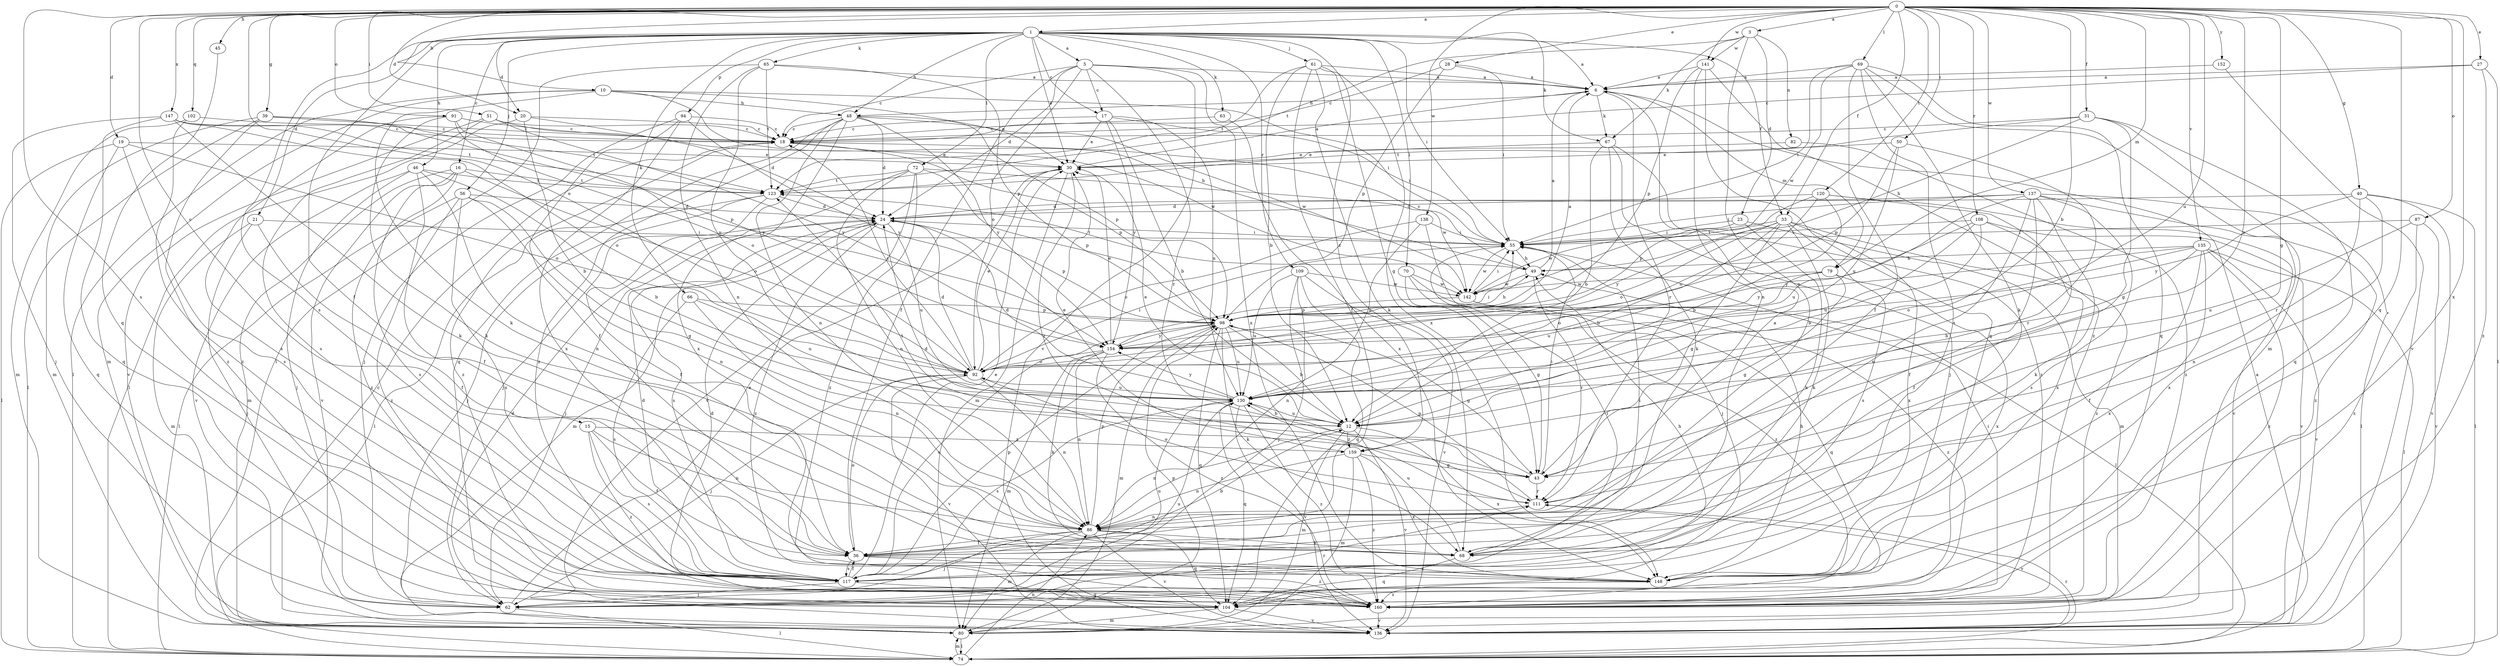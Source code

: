 strict digraph  {
0;
1;
3;
5;
6;
10;
12;
15;
16;
17;
18;
19;
20;
21;
23;
24;
27;
28;
30;
31;
33;
36;
39;
40;
43;
45;
46;
48;
49;
50;
51;
55;
56;
61;
62;
63;
65;
66;
67;
68;
69;
70;
72;
74;
79;
80;
82;
86;
87;
91;
92;
94;
98;
102;
104;
108;
109;
111;
117;
120;
123;
130;
135;
136;
137;
138;
141;
142;
147;
148;
152;
154;
159;
160;
0 -> 1  [label=a];
0 -> 3  [label=a];
0 -> 10  [label=b];
0 -> 12  [label=b];
0 -> 15  [label=c];
0 -> 19  [label=d];
0 -> 20  [label=d];
0 -> 27  [label=e];
0 -> 28  [label=e];
0 -> 31  [label=f];
0 -> 33  [label=f];
0 -> 39  [label=g];
0 -> 40  [label=g];
0 -> 43  [label=g];
0 -> 45  [label=h];
0 -> 50  [label=i];
0 -> 51  [label=i];
0 -> 69  [label=l];
0 -> 79  [label=m];
0 -> 87  [label=o];
0 -> 91  [label=o];
0 -> 92  [label=o];
0 -> 102  [label=q];
0 -> 104  [label=q];
0 -> 108  [label=r];
0 -> 117  [label=s];
0 -> 120  [label=t];
0 -> 130  [label=u];
0 -> 135  [label=v];
0 -> 137  [label=w];
0 -> 138  [label=w];
0 -> 141  [label=w];
0 -> 147  [label=x];
0 -> 148  [label=x];
0 -> 152  [label=y];
0 -> 159  [label=z];
1 -> 5  [label=a];
1 -> 6  [label=a];
1 -> 16  [label=c];
1 -> 17  [label=c];
1 -> 20  [label=d];
1 -> 21  [label=d];
1 -> 30  [label=e];
1 -> 33  [label=f];
1 -> 36  [label=f];
1 -> 46  [label=h];
1 -> 48  [label=h];
1 -> 55  [label=i];
1 -> 56  [label=j];
1 -> 61  [label=j];
1 -> 63  [label=k];
1 -> 65  [label=k];
1 -> 66  [label=k];
1 -> 67  [label=k];
1 -> 70  [label=l];
1 -> 72  [label=l];
1 -> 94  [label=p];
1 -> 109  [label=r];
1 -> 117  [label=s];
1 -> 159  [label=z];
3 -> 23  [label=d];
3 -> 67  [label=k];
3 -> 82  [label=n];
3 -> 86  [label=n];
3 -> 123  [label=t];
3 -> 141  [label=w];
5 -> 6  [label=a];
5 -> 17  [label=c];
5 -> 18  [label=c];
5 -> 24  [label=d];
5 -> 36  [label=f];
5 -> 92  [label=o];
5 -> 111  [label=r];
5 -> 136  [label=v];
5 -> 148  [label=x];
6 -> 48  [label=h];
6 -> 67  [label=k];
6 -> 79  [label=m];
6 -> 111  [label=r];
10 -> 30  [label=e];
10 -> 48  [label=h];
10 -> 49  [label=h];
10 -> 55  [label=i];
10 -> 68  [label=k];
10 -> 74  [label=l];
10 -> 80  [label=m];
12 -> 30  [label=e];
12 -> 80  [label=m];
12 -> 86  [label=n];
12 -> 130  [label=u];
12 -> 136  [label=v];
12 -> 148  [label=x];
12 -> 159  [label=z];
15 -> 36  [label=f];
15 -> 86  [label=n];
15 -> 117  [label=s];
15 -> 159  [label=z];
15 -> 160  [label=z];
16 -> 80  [label=m];
16 -> 92  [label=o];
16 -> 117  [label=s];
16 -> 123  [label=t];
16 -> 136  [label=v];
16 -> 160  [label=z];
17 -> 12  [label=b];
17 -> 18  [label=c];
17 -> 30  [label=e];
17 -> 55  [label=i];
17 -> 130  [label=u];
17 -> 154  [label=y];
18 -> 30  [label=e];
18 -> 98  [label=p];
18 -> 160  [label=z];
19 -> 30  [label=e];
19 -> 74  [label=l];
19 -> 92  [label=o];
19 -> 104  [label=q];
19 -> 117  [label=s];
20 -> 12  [label=b];
20 -> 18  [label=c];
20 -> 24  [label=d];
20 -> 74  [label=l];
21 -> 36  [label=f];
21 -> 55  [label=i];
21 -> 62  [label=j];
21 -> 80  [label=m];
23 -> 55  [label=i];
23 -> 68  [label=k];
23 -> 80  [label=m];
23 -> 142  [label=w];
24 -> 55  [label=i];
24 -> 62  [label=j];
24 -> 80  [label=m];
24 -> 98  [label=p];
24 -> 117  [label=s];
24 -> 130  [label=u];
24 -> 160  [label=z];
27 -> 6  [label=a];
27 -> 18  [label=c];
27 -> 74  [label=l];
27 -> 160  [label=z];
28 -> 6  [label=a];
28 -> 18  [label=c];
28 -> 55  [label=i];
28 -> 98  [label=p];
30 -> 6  [label=a];
30 -> 80  [label=m];
30 -> 111  [label=r];
30 -> 123  [label=t];
31 -> 18  [label=c];
31 -> 43  [label=g];
31 -> 49  [label=h];
31 -> 104  [label=q];
31 -> 111  [label=r];
31 -> 123  [label=t];
33 -> 12  [label=b];
33 -> 43  [label=g];
33 -> 55  [label=i];
33 -> 68  [label=k];
33 -> 92  [label=o];
33 -> 117  [label=s];
33 -> 148  [label=x];
33 -> 154  [label=y];
33 -> 160  [label=z];
36 -> 12  [label=b];
36 -> 92  [label=o];
36 -> 117  [label=s];
36 -> 148  [label=x];
36 -> 160  [label=z];
39 -> 18  [label=c];
39 -> 74  [label=l];
39 -> 80  [label=m];
39 -> 98  [label=p];
39 -> 123  [label=t];
39 -> 160  [label=z];
40 -> 24  [label=d];
40 -> 74  [label=l];
40 -> 86  [label=n];
40 -> 136  [label=v];
40 -> 148  [label=x];
40 -> 154  [label=y];
43 -> 24  [label=d];
43 -> 55  [label=i];
43 -> 111  [label=r];
43 -> 123  [label=t];
45 -> 104  [label=q];
46 -> 12  [label=b];
46 -> 36  [label=f];
46 -> 62  [label=j];
46 -> 86  [label=n];
46 -> 123  [label=t];
46 -> 136  [label=v];
48 -> 18  [label=c];
48 -> 24  [label=d];
48 -> 86  [label=n];
48 -> 98  [label=p];
48 -> 104  [label=q];
48 -> 142  [label=w];
48 -> 148  [label=x];
48 -> 154  [label=y];
48 -> 160  [label=z];
49 -> 6  [label=a];
49 -> 18  [label=c];
49 -> 111  [label=r];
49 -> 123  [label=t];
49 -> 142  [label=w];
50 -> 30  [label=e];
50 -> 98  [label=p];
50 -> 111  [label=r];
50 -> 130  [label=u];
51 -> 18  [label=c];
51 -> 117  [label=s];
51 -> 136  [label=v];
51 -> 142  [label=w];
51 -> 154  [label=y];
55 -> 49  [label=h];
55 -> 142  [label=w];
56 -> 24  [label=d];
56 -> 43  [label=g];
56 -> 74  [label=l];
56 -> 86  [label=n];
56 -> 117  [label=s];
56 -> 160  [label=z];
61 -> 6  [label=a];
61 -> 12  [label=b];
61 -> 36  [label=f];
61 -> 43  [label=g];
61 -> 68  [label=k];
61 -> 123  [label=t];
61 -> 148  [label=x];
62 -> 24  [label=d];
62 -> 30  [label=e];
62 -> 74  [label=l];
62 -> 111  [label=r];
62 -> 130  [label=u];
63 -> 18  [label=c];
63 -> 148  [label=x];
65 -> 6  [label=a];
65 -> 74  [label=l];
65 -> 86  [label=n];
65 -> 98  [label=p];
65 -> 123  [label=t];
65 -> 130  [label=u];
66 -> 86  [label=n];
66 -> 98  [label=p];
66 -> 117  [label=s];
66 -> 130  [label=u];
67 -> 12  [label=b];
67 -> 30  [label=e];
67 -> 62  [label=j];
67 -> 68  [label=k];
67 -> 160  [label=z];
68 -> 6  [label=a];
68 -> 55  [label=i];
68 -> 104  [label=q];
68 -> 130  [label=u];
69 -> 6  [label=a];
69 -> 36  [label=f];
69 -> 55  [label=i];
69 -> 68  [label=k];
69 -> 80  [label=m];
69 -> 104  [label=q];
69 -> 117  [label=s];
69 -> 142  [label=w];
70 -> 43  [label=g];
70 -> 74  [label=l];
70 -> 142  [label=w];
70 -> 160  [label=z];
72 -> 62  [label=j];
72 -> 86  [label=n];
72 -> 98  [label=p];
72 -> 123  [label=t];
72 -> 136  [label=v];
72 -> 142  [label=w];
72 -> 160  [label=z];
74 -> 6  [label=a];
74 -> 80  [label=m];
74 -> 86  [label=n];
74 -> 111  [label=r];
79 -> 43  [label=g];
79 -> 92  [label=o];
79 -> 130  [label=u];
79 -> 142  [label=w];
79 -> 148  [label=x];
80 -> 18  [label=c];
80 -> 74  [label=l];
80 -> 98  [label=p];
82 -> 30  [label=e];
82 -> 160  [label=z];
86 -> 36  [label=f];
86 -> 62  [label=j];
86 -> 68  [label=k];
86 -> 80  [label=m];
86 -> 98  [label=p];
86 -> 104  [label=q];
86 -> 136  [label=v];
87 -> 55  [label=i];
87 -> 130  [label=u];
87 -> 136  [label=v];
87 -> 160  [label=z];
91 -> 18  [label=c];
91 -> 68  [label=k];
91 -> 92  [label=o];
91 -> 117  [label=s];
91 -> 154  [label=y];
92 -> 18  [label=c];
92 -> 24  [label=d];
92 -> 30  [label=e];
92 -> 55  [label=i];
92 -> 62  [label=j];
92 -> 86  [label=n];
92 -> 130  [label=u];
92 -> 136  [label=v];
94 -> 18  [label=c];
94 -> 36  [label=f];
94 -> 62  [label=j];
94 -> 148  [label=x];
94 -> 154  [label=y];
98 -> 6  [label=a];
98 -> 12  [label=b];
98 -> 43  [label=g];
98 -> 49  [label=h];
98 -> 68  [label=k];
98 -> 80  [label=m];
98 -> 104  [label=q];
98 -> 117  [label=s];
98 -> 130  [label=u];
98 -> 154  [label=y];
102 -> 18  [label=c];
102 -> 80  [label=m];
102 -> 160  [label=z];
104 -> 24  [label=d];
104 -> 80  [label=m];
104 -> 136  [label=v];
108 -> 12  [label=b];
108 -> 36  [label=f];
108 -> 55  [label=i];
108 -> 130  [label=u];
108 -> 136  [label=v];
108 -> 154  [label=y];
109 -> 62  [label=j];
109 -> 86  [label=n];
109 -> 104  [label=q];
109 -> 130  [label=u];
109 -> 136  [label=v];
109 -> 142  [label=w];
111 -> 86  [label=n];
111 -> 92  [label=o];
111 -> 98  [label=p];
111 -> 136  [label=v];
117 -> 24  [label=d];
117 -> 30  [label=e];
117 -> 36  [label=f];
117 -> 49  [label=h];
117 -> 55  [label=i];
117 -> 62  [label=j];
117 -> 98  [label=p];
117 -> 104  [label=q];
117 -> 130  [label=u];
120 -> 12  [label=b];
120 -> 24  [label=d];
120 -> 92  [label=o];
120 -> 98  [label=p];
120 -> 136  [label=v];
120 -> 148  [label=x];
123 -> 24  [label=d];
123 -> 36  [label=f];
123 -> 62  [label=j];
123 -> 74  [label=l];
130 -> 12  [label=b];
130 -> 24  [label=d];
130 -> 104  [label=q];
130 -> 117  [label=s];
130 -> 136  [label=v];
130 -> 154  [label=y];
130 -> 160  [label=z];
135 -> 12  [label=b];
135 -> 36  [label=f];
135 -> 49  [label=h];
135 -> 74  [label=l];
135 -> 92  [label=o];
135 -> 136  [label=v];
135 -> 148  [label=x];
135 -> 154  [label=y];
135 -> 160  [label=z];
137 -> 24  [label=d];
137 -> 36  [label=f];
137 -> 55  [label=i];
137 -> 68  [label=k];
137 -> 74  [label=l];
137 -> 86  [label=n];
137 -> 117  [label=s];
137 -> 130  [label=u];
137 -> 160  [label=z];
138 -> 55  [label=i];
138 -> 62  [label=j];
138 -> 92  [label=o];
138 -> 130  [label=u];
141 -> 6  [label=a];
141 -> 86  [label=n];
141 -> 98  [label=p];
141 -> 104  [label=q];
141 -> 160  [label=z];
142 -> 55  [label=i];
142 -> 98  [label=p];
142 -> 104  [label=q];
142 -> 160  [label=z];
147 -> 18  [label=c];
147 -> 62  [label=j];
147 -> 68  [label=k];
147 -> 92  [label=o];
147 -> 104  [label=q];
147 -> 123  [label=t];
148 -> 49  [label=h];
148 -> 160  [label=z];
152 -> 6  [label=a];
152 -> 136  [label=v];
154 -> 30  [label=e];
154 -> 55  [label=i];
154 -> 68  [label=k];
154 -> 80  [label=m];
154 -> 86  [label=n];
154 -> 92  [label=o];
154 -> 160  [label=z];
159 -> 30  [label=e];
159 -> 43  [label=g];
159 -> 80  [label=m];
159 -> 86  [label=n];
159 -> 148  [label=x];
159 -> 160  [label=z];
160 -> 55  [label=i];
160 -> 136  [label=v];
}
